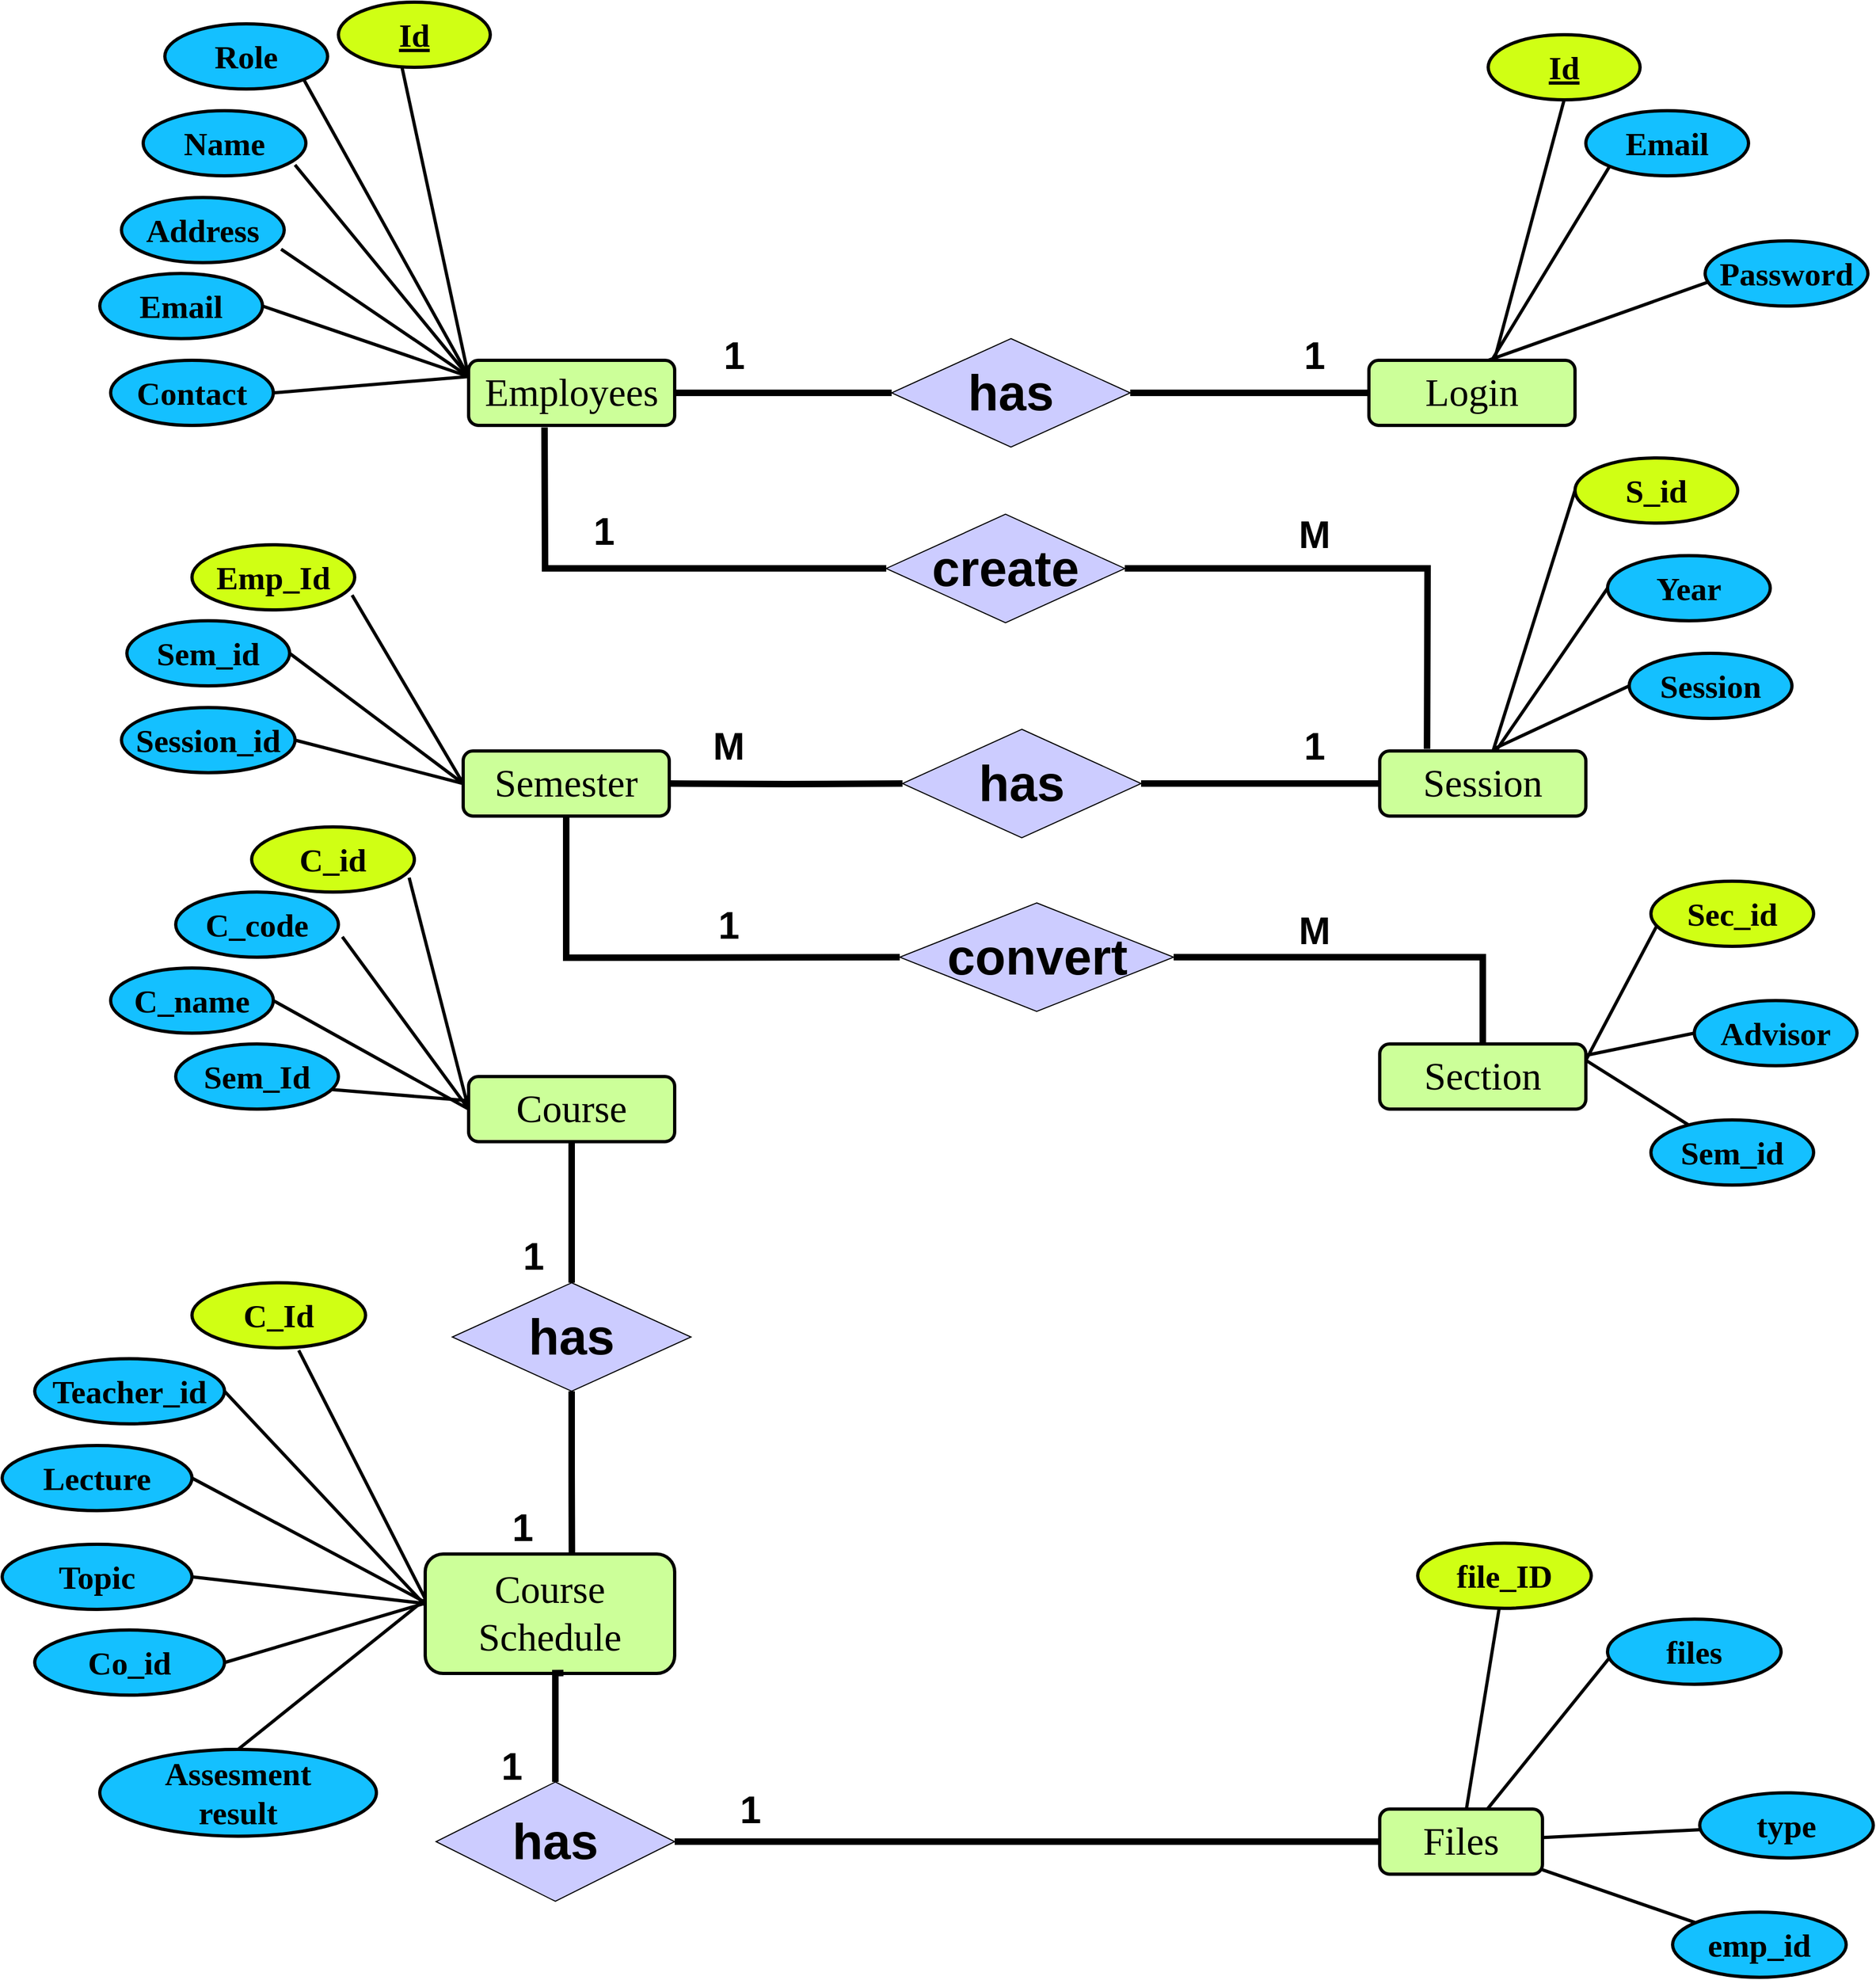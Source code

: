 <mxfile version="21.6.9" type="github">
  <diagram name="Page-1" id="MKXEDAJX9b4vZ7-DUKf_">
    <mxGraphModel dx="2600" dy="2043" grid="1" gridSize="10" guides="1" tooltips="1" connect="1" arrows="1" fold="1" page="1" pageScale="1" pageWidth="850" pageHeight="1100" math="0" shadow="0">
      <root>
        <mxCell id="0" />
        <mxCell id="1" parent="0" />
        <mxCell id="t-1NDhqBAFgVQCFe7ZYi-54" style="rounded=0;orthogonalLoop=1;jettySize=auto;html=1;entryX=0.5;entryY=1;entryDx=0;entryDy=0;strokeWidth=3;fontSize=12;fillColor=#14C0FF;endArrow=none;endFill=0;exitX=0;exitY=0.25;exitDx=0;exitDy=0;" parent="1" source="t-1NDhqBAFgVQCFe7ZYi-2" edge="1">
          <mxGeometry relative="1" as="geometry">
            <mxPoint x="80" y="-160" as="targetPoint" />
          </mxGeometry>
        </mxCell>
        <mxCell id="t-1NDhqBAFgVQCFe7ZYi-55" style="rounded=0;orthogonalLoop=1;jettySize=auto;html=1;entryX=1;entryY=1;entryDx=0;entryDy=0;fontSize=12;fillColor=#14C0FF;strokeWidth=3;endArrow=none;endFill=0;exitX=0;exitY=0.25;exitDx=0;exitDy=0;" parent="1" source="t-1NDhqBAFgVQCFe7ZYi-2" target="t-1NDhqBAFgVQCFe7ZYi-5" edge="1">
          <mxGeometry relative="1" as="geometry">
            <mxPoint x="22.35" y="-99.18" as="targetPoint" />
          </mxGeometry>
        </mxCell>
        <mxCell id="t-1NDhqBAFgVQCFe7ZYi-56" style="rounded=0;orthogonalLoop=1;jettySize=auto;html=1;entryX=0.933;entryY=0.833;entryDx=0;entryDy=0;entryPerimeter=0;fontSize=12;fillColor=#14C0FF;strokeWidth=3;endArrow=none;endFill=0;exitX=0;exitY=0.25;exitDx=0;exitDy=0;" parent="1" source="t-1NDhqBAFgVQCFe7ZYi-2" target="t-1NDhqBAFgVQCFe7ZYi-6" edge="1">
          <mxGeometry relative="1" as="geometry" />
        </mxCell>
        <mxCell id="t-1NDhqBAFgVQCFe7ZYi-57" style="rounded=0;orthogonalLoop=1;jettySize=auto;html=1;entryX=0.981;entryY=0.793;entryDx=0;entryDy=0;entryPerimeter=0;fontSize=12;fillColor=#14C0FF;strokeWidth=3;endArrow=none;endFill=0;exitX=0;exitY=0.25;exitDx=0;exitDy=0;" parent="1" source="t-1NDhqBAFgVQCFe7ZYi-2" target="t-1NDhqBAFgVQCFe7ZYi-7" edge="1">
          <mxGeometry relative="1" as="geometry" />
        </mxCell>
        <mxCell id="t-1NDhqBAFgVQCFe7ZYi-58" style="rounded=0;orthogonalLoop=1;jettySize=auto;html=1;entryX=1;entryY=0.5;entryDx=0;entryDy=0;endArrow=none;endFill=0;fontSize=12;fillColor=#14C0FF;strokeWidth=3;exitX=0;exitY=0.25;exitDx=0;exitDy=0;" parent="1" source="t-1NDhqBAFgVQCFe7ZYi-2" target="t-1NDhqBAFgVQCFe7ZYi-8" edge="1">
          <mxGeometry relative="1" as="geometry" />
        </mxCell>
        <mxCell id="t-1NDhqBAFgVQCFe7ZYi-59" style="rounded=0;orthogonalLoop=1;jettySize=auto;html=1;entryX=1;entryY=0.5;entryDx=0;entryDy=0;endArrow=none;endFill=0;fontSize=12;fillColor=#14C0FF;strokeWidth=3;exitX=0;exitY=0.25;exitDx=0;exitDy=0;" parent="1" source="t-1NDhqBAFgVQCFe7ZYi-2" target="t-1NDhqBAFgVQCFe7ZYi-9" edge="1">
          <mxGeometry relative="1" as="geometry" />
        </mxCell>
        <mxCell id="t-1NDhqBAFgVQCFe7ZYi-2" value="&lt;font style=&quot;font-size: 36px;&quot; face=&quot;Times New Roman&quot;&gt;Employees&lt;/font&gt;" style="rounded=1;whiteSpace=wrap;html=1;strokeWidth=3;strokeColor=#000000;fillColor=#CCFF99;" parent="1" vertex="1">
          <mxGeometry x="150" y="150" width="190" height="60" as="geometry" />
        </mxCell>
        <mxCell id="t-1NDhqBAFgVQCFe7ZYi-4" value="&lt;font style=&quot;font-size: 30px;&quot; face=&quot;Times New Roman&quot;&gt;&lt;b&gt;&lt;u&gt;Id&lt;/u&gt;&lt;/b&gt;&lt;/font&gt;" style="ellipse;whiteSpace=wrap;html=1;strokeWidth=3;fillColor=#D0FF14;" parent="1" vertex="1">
          <mxGeometry x="30" y="-180" width="140" height="60" as="geometry" />
        </mxCell>
        <mxCell id="t-1NDhqBAFgVQCFe7ZYi-5" value="&lt;font style=&quot;font-size: 30px;&quot; face=&quot;Times New Roman&quot;&gt;&lt;b&gt;Role&lt;/b&gt;&lt;/font&gt;" style="ellipse;whiteSpace=wrap;html=1;fillColor=#14C0FF;strokeWidth=3;" parent="1" vertex="1">
          <mxGeometry x="-130" y="-160" width="150" height="60" as="geometry" />
        </mxCell>
        <mxCell id="t-1NDhqBAFgVQCFe7ZYi-6" value="&lt;font style=&quot;font-size: 30px;&quot; face=&quot;Times New Roman&quot;&gt;&lt;b&gt;Name&lt;/b&gt;&lt;/font&gt;" style="ellipse;whiteSpace=wrap;html=1;fillColor=#14C0FF;strokeWidth=3;" parent="1" vertex="1">
          <mxGeometry x="-150" y="-80" width="150" height="60" as="geometry" />
        </mxCell>
        <mxCell id="t-1NDhqBAFgVQCFe7ZYi-7" value="&lt;font style=&quot;font-size: 30px;&quot; face=&quot;Times New Roman&quot;&gt;&lt;b&gt;Address&lt;/b&gt;&lt;/font&gt;" style="ellipse;whiteSpace=wrap;html=1;fillColor=#14C0FF;strokeWidth=3;" parent="1" vertex="1">
          <mxGeometry x="-170" width="150" height="60" as="geometry" />
        </mxCell>
        <mxCell id="t-1NDhqBAFgVQCFe7ZYi-8" value="&lt;font style=&quot;font-size: 30px;&quot; face=&quot;Times New Roman&quot;&gt;&lt;b&gt;Email&lt;/b&gt;&lt;/font&gt;" style="ellipse;whiteSpace=wrap;html=1;fillColor=#14C0FF;strokeWidth=3;" parent="1" vertex="1">
          <mxGeometry x="-190" y="70" width="150" height="60" as="geometry" />
        </mxCell>
        <mxCell id="t-1NDhqBAFgVQCFe7ZYi-9" value="&lt;font style=&quot;font-size: 30px;&quot; face=&quot;Times New Roman&quot;&gt;&lt;b&gt;Contact&lt;/b&gt;&lt;/font&gt;" style="ellipse;whiteSpace=wrap;html=1;fillColor=#14C0FF;strokeWidth=3;" parent="1" vertex="1">
          <mxGeometry x="-180" y="150" width="150" height="60" as="geometry" />
        </mxCell>
        <mxCell id="t-1NDhqBAFgVQCFe7ZYi-60" style="rounded=0;orthogonalLoop=1;jettySize=auto;html=1;entryX=0.5;entryY=1;entryDx=0;entryDy=0;endArrow=none;endFill=0;fontSize=12;fillColor=#14C0FF;strokeWidth=3;exitX=0.613;exitY=-0.053;exitDx=0;exitDy=0;exitPerimeter=0;" parent="1" source="t-1NDhqBAFgVQCFe7ZYi-10" target="t-1NDhqBAFgVQCFe7ZYi-11" edge="1">
          <mxGeometry relative="1" as="geometry" />
        </mxCell>
        <mxCell id="t-1NDhqBAFgVQCFe7ZYi-61" style="rounded=0;orthogonalLoop=1;jettySize=auto;html=1;entryX=0;entryY=1;entryDx=0;entryDy=0;endArrow=none;endFill=0;fontSize=12;fillColor=#14C0FF;strokeWidth=3;" parent="1" source="t-1NDhqBAFgVQCFe7ZYi-10" target="t-1NDhqBAFgVQCFe7ZYi-12" edge="1">
          <mxGeometry relative="1" as="geometry" />
        </mxCell>
        <mxCell id="t-1NDhqBAFgVQCFe7ZYi-62" style="rounded=0;orthogonalLoop=1;jettySize=auto;html=1;entryX=0.5;entryY=1;entryDx=0;entryDy=0;endArrow=none;endFill=0;fontSize=12;fillColor=#14C0FF;strokeWidth=3;" parent="1" edge="1">
          <mxGeometry relative="1" as="geometry">
            <mxPoint x="1090" y="150" as="sourcePoint" />
            <mxPoint x="1315" y="70" as="targetPoint" />
          </mxGeometry>
        </mxCell>
        <mxCell id="t-1NDhqBAFgVQCFe7ZYi-10" value="&lt;font style=&quot;font-size: 36px;&quot; face=&quot;Times New Roman&quot;&gt;Login&lt;/font&gt;" style="rounded=1;whiteSpace=wrap;html=1;strokeWidth=3;strokeColor=#000000;fillColor=#CCFF99;" parent="1" vertex="1">
          <mxGeometry x="980" y="150" width="190" height="60" as="geometry" />
        </mxCell>
        <mxCell id="t-1NDhqBAFgVQCFe7ZYi-11" value="&lt;font style=&quot;font-size: 30px;&quot; face=&quot;Times New Roman&quot;&gt;&lt;b&gt;&lt;u&gt;Id&lt;/u&gt;&lt;/b&gt;&lt;/font&gt;" style="ellipse;whiteSpace=wrap;html=1;strokeWidth=3;fillColor=#D0FF14;" parent="1" vertex="1">
          <mxGeometry x="1090" y="-150" width="140" height="60" as="geometry" />
        </mxCell>
        <mxCell id="t-1NDhqBAFgVQCFe7ZYi-12" value="&lt;font style=&quot;font-size: 30px;&quot; face=&quot;Times New Roman&quot;&gt;&lt;b&gt;Email&lt;/b&gt;&lt;/font&gt;" style="ellipse;whiteSpace=wrap;html=1;fillColor=#14C0FF;strokeWidth=3;" parent="1" vertex="1">
          <mxGeometry x="1180" y="-80" width="150" height="60" as="geometry" />
        </mxCell>
        <mxCell id="t-1NDhqBAFgVQCFe7ZYi-13" value="&lt;font style=&quot;font-size: 30px;&quot; face=&quot;Times New Roman&quot;&gt;&lt;b&gt;Password&lt;/b&gt;&lt;/font&gt;" style="ellipse;whiteSpace=wrap;html=1;fillColor=#14C0FF;strokeWidth=3;" parent="1" vertex="1">
          <mxGeometry x="1290" y="40" width="150" height="60" as="geometry" />
        </mxCell>
        <mxCell id="t-1NDhqBAFgVQCFe7ZYi-69" style="rounded=0;orthogonalLoop=1;jettySize=auto;html=1;entryX=0.968;entryY=0.78;entryDx=0;entryDy=0;entryPerimeter=0;endArrow=none;endFill=0;fontSize=12;fillColor=#14C0FF;strokeWidth=3;exitX=0;exitY=0.5;exitDx=0;exitDy=0;" parent="1" source="t-1NDhqBAFgVQCFe7ZYi-14" target="t-1NDhqBAFgVQCFe7ZYi-15" edge="1">
          <mxGeometry relative="1" as="geometry" />
        </mxCell>
        <mxCell id="t-1NDhqBAFgVQCFe7ZYi-70" style="rounded=0;orthogonalLoop=1;jettySize=auto;html=1;entryX=1.024;entryY=0.687;entryDx=0;entryDy=0;entryPerimeter=0;endArrow=none;endFill=0;fontSize=12;fillColor=#14C0FF;strokeWidth=3;exitX=0;exitY=0.5;exitDx=0;exitDy=0;" parent="1" source="t-1NDhqBAFgVQCFe7ZYi-14" target="t-1NDhqBAFgVQCFe7ZYi-16" edge="1">
          <mxGeometry relative="1" as="geometry" />
        </mxCell>
        <mxCell id="t-1NDhqBAFgVQCFe7ZYi-71" style="rounded=0;orthogonalLoop=1;jettySize=auto;html=1;entryX=1;entryY=0.5;entryDx=0;entryDy=0;endArrow=none;endFill=0;fontSize=12;fillColor=#14C0FF;strokeWidth=3;exitX=0;exitY=0.5;exitDx=0;exitDy=0;" parent="1" source="t-1NDhqBAFgVQCFe7ZYi-14" target="t-1NDhqBAFgVQCFe7ZYi-17" edge="1">
          <mxGeometry relative="1" as="geometry">
            <mxPoint x="1.65" y="749.18" as="targetPoint" />
          </mxGeometry>
        </mxCell>
        <mxCell id="t-1NDhqBAFgVQCFe7ZYi-72" style="rounded=0;orthogonalLoop=1;jettySize=auto;html=1;entryX=0.96;entryY=0.7;entryDx=0;entryDy=0;entryPerimeter=0;endArrow=none;endFill=0;fontSize=12;fillColor=#14C0FF;strokeWidth=3;" parent="1" source="t-1NDhqBAFgVQCFe7ZYi-14" target="t-1NDhqBAFgVQCFe7ZYi-18" edge="1">
          <mxGeometry relative="1" as="geometry" />
        </mxCell>
        <mxCell id="t-1NDhqBAFgVQCFe7ZYi-14" value="&lt;font style=&quot;font-size: 36px;&quot; face=&quot;Times New Roman&quot;&gt;Course&lt;/font&gt;" style="rounded=1;whiteSpace=wrap;html=1;strokeWidth=3;strokeColor=#000000;fillColor=#CCFF99;" parent="1" vertex="1">
          <mxGeometry x="150" y="810" width="190" height="60" as="geometry" />
        </mxCell>
        <mxCell id="t-1NDhqBAFgVQCFe7ZYi-15" value="&lt;font style=&quot;font-size: 30px;&quot; face=&quot;Times New Roman&quot;&gt;&lt;b&gt;C_id&lt;/b&gt;&lt;/font&gt;" style="ellipse;whiteSpace=wrap;html=1;fillColor=#D0FF14;strokeWidth=3;" parent="1" vertex="1">
          <mxGeometry x="-50" y="580" width="150" height="60" as="geometry" />
        </mxCell>
        <mxCell id="t-1NDhqBAFgVQCFe7ZYi-16" value="&lt;font style=&quot;font-size: 30px;&quot; face=&quot;Times New Roman&quot;&gt;&lt;b&gt;C_code&lt;/b&gt;&lt;/font&gt;" style="ellipse;whiteSpace=wrap;html=1;fillColor=#14C0FF;strokeWidth=3;" parent="1" vertex="1">
          <mxGeometry x="-120" y="640" width="150" height="60" as="geometry" />
        </mxCell>
        <mxCell id="t-1NDhqBAFgVQCFe7ZYi-17" value="&lt;font face=&quot;Times New Roman&quot;&gt;&lt;span style=&quot;font-size: 30px;&quot;&gt;C_name&lt;/span&gt;&lt;/font&gt;" style="ellipse;whiteSpace=wrap;html=1;fillColor=#14C0FF;strokeWidth=3;fontStyle=1" parent="1" vertex="1">
          <mxGeometry x="-180" y="710" width="150" height="60" as="geometry" />
        </mxCell>
        <mxCell id="t-1NDhqBAFgVQCFe7ZYi-18" value="&lt;font face=&quot;Times New Roman&quot;&gt;&lt;span style=&quot;font-size: 30px;&quot;&gt;Sem_Id&lt;/span&gt;&lt;/font&gt;" style="ellipse;whiteSpace=wrap;html=1;fillColor=#14C0FF;strokeWidth=3;fontStyle=1" parent="1" vertex="1">
          <mxGeometry x="-120" y="780" width="150" height="60" as="geometry" />
        </mxCell>
        <mxCell id="t-1NDhqBAFgVQCFe7ZYi-19" value="&lt;font face=&quot;Times New Roman&quot;&gt;&lt;span style=&quot;font-size: 30px;&quot;&gt;Emp_Id&lt;/span&gt;&lt;/font&gt;" style="ellipse;whiteSpace=wrap;html=1;fillColor=#D0FF14;strokeWidth=3;fontStyle=1" parent="1" vertex="1">
          <mxGeometry x="-105" y="320" width="150" height="60" as="geometry" />
        </mxCell>
        <mxCell id="t-1NDhqBAFgVQCFe7ZYi-63" style="rounded=0;orthogonalLoop=1;jettySize=auto;html=1;entryX=0;entryY=0.5;entryDx=0;entryDy=0;endArrow=none;endFill=0;fontSize=12;fillColor=#14C0FF;strokeWidth=3;" parent="1" source="t-1NDhqBAFgVQCFe7ZYi-20" target="t-1NDhqBAFgVQCFe7ZYi-25" edge="1">
          <mxGeometry relative="1" as="geometry" />
        </mxCell>
        <mxCell id="t-1NDhqBAFgVQCFe7ZYi-64" style="rounded=0;orthogonalLoop=1;jettySize=auto;html=1;entryX=0;entryY=0.5;entryDx=0;entryDy=0;endArrow=none;endFill=0;fontSize=12;fillColor=#14C0FF;strokeWidth=3;exitX=0.562;exitY=0.007;exitDx=0;exitDy=0;exitPerimeter=0;" parent="1" source="t-1NDhqBAFgVQCFe7ZYi-20" target="t-1NDhqBAFgVQCFe7ZYi-22" edge="1">
          <mxGeometry relative="1" as="geometry" />
        </mxCell>
        <mxCell id="t-1NDhqBAFgVQCFe7ZYi-65" style="rounded=0;orthogonalLoop=1;jettySize=auto;html=1;entryX=0;entryY=0.5;entryDx=0;entryDy=0;endArrow=none;endFill=0;fontSize=12;fillColor=#14C0FF;strokeWidth=3;exitX=0.554;exitY=-0.033;exitDx=0;exitDy=0;exitPerimeter=0;" parent="1" source="t-1NDhqBAFgVQCFe7ZYi-20" target="t-1NDhqBAFgVQCFe7ZYi-23" edge="1">
          <mxGeometry relative="1" as="geometry">
            <mxPoint x="1100" y="510" as="sourcePoint" />
          </mxGeometry>
        </mxCell>
        <mxCell id="t-1NDhqBAFgVQCFe7ZYi-20" value="&lt;font style=&quot;font-size: 36px;&quot; face=&quot;Times New Roman&quot;&gt;Session&lt;/font&gt;" style="rounded=1;whiteSpace=wrap;html=1;strokeWidth=3;strokeColor=#000000;fillColor=#CCFF99;" parent="1" vertex="1">
          <mxGeometry x="990" y="510" width="190" height="60" as="geometry" />
        </mxCell>
        <mxCell id="t-1NDhqBAFgVQCFe7ZYi-22" value="&lt;font style=&quot;font-size: 30px;&quot; face=&quot;Times New Roman&quot;&gt;&lt;b&gt;Year&lt;/b&gt;&lt;/font&gt;" style="ellipse;whiteSpace=wrap;html=1;fillColor=#14C0FF;strokeWidth=3;" parent="1" vertex="1">
          <mxGeometry x="1200" y="330" width="150" height="60" as="geometry" />
        </mxCell>
        <mxCell id="t-1NDhqBAFgVQCFe7ZYi-23" value="&lt;font style=&quot;font-size: 30px;&quot; face=&quot;Times New Roman&quot;&gt;&lt;b&gt;Session&lt;/b&gt;&lt;/font&gt;" style="ellipse;whiteSpace=wrap;html=1;fillColor=#14C0FF;strokeWidth=3;" parent="1" vertex="1">
          <mxGeometry x="1220" y="420" width="150" height="60" as="geometry" />
        </mxCell>
        <mxCell id="t-1NDhqBAFgVQCFe7ZYi-73" style="rounded=0;orthogonalLoop=1;jettySize=auto;html=1;entryX=0.984;entryY=0.773;entryDx=0;entryDy=0;entryPerimeter=0;endArrow=none;endFill=0;fontSize=12;fillColor=#14C0FF;strokeWidth=3;exitX=0;exitY=0.5;exitDx=0;exitDy=0;" parent="1" source="t-1NDhqBAFgVQCFe7ZYi-24" target="t-1NDhqBAFgVQCFe7ZYi-19" edge="1">
          <mxGeometry relative="1" as="geometry" />
        </mxCell>
        <mxCell id="t-1NDhqBAFgVQCFe7ZYi-74" style="rounded=0;orthogonalLoop=1;jettySize=auto;html=1;entryX=1;entryY=0.5;entryDx=0;entryDy=0;endArrow=none;endFill=0;fontSize=12;fillColor=#14C0FF;strokeWidth=3;exitX=0;exitY=0.5;exitDx=0;exitDy=0;" parent="1" source="t-1NDhqBAFgVQCFe7ZYi-24" target="t-1NDhqBAFgVQCFe7ZYi-26" edge="1">
          <mxGeometry relative="1" as="geometry" />
        </mxCell>
        <mxCell id="t-1NDhqBAFgVQCFe7ZYi-75" style="rounded=0;orthogonalLoop=1;jettySize=auto;html=1;entryX=1;entryY=0.5;entryDx=0;entryDy=0;endArrow=none;endFill=0;fontSize=12;fillColor=#14C0FF;strokeWidth=3;exitX=0;exitY=0.5;exitDx=0;exitDy=0;" parent="1" source="t-1NDhqBAFgVQCFe7ZYi-24" target="t-1NDhqBAFgVQCFe7ZYi-27" edge="1">
          <mxGeometry relative="1" as="geometry" />
        </mxCell>
        <mxCell id="t-1NDhqBAFgVQCFe7ZYi-24" value="&lt;font style=&quot;font-size: 36px;&quot; face=&quot;Times New Roman&quot;&gt;Semester&lt;/font&gt;" style="rounded=1;whiteSpace=wrap;html=1;strokeWidth=3;strokeColor=#000000;fillColor=#CCFF99;" parent="1" vertex="1">
          <mxGeometry x="145" y="510" width="190" height="60" as="geometry" />
        </mxCell>
        <mxCell id="t-1NDhqBAFgVQCFe7ZYi-25" value="&lt;font style=&quot;font-size: 30px;&quot; face=&quot;Times New Roman&quot;&gt;&lt;b&gt;S_id&lt;/b&gt;&lt;/font&gt;" style="ellipse;whiteSpace=wrap;html=1;fillColor=#D0FF14;strokeWidth=3;" parent="1" vertex="1">
          <mxGeometry x="1170" y="240" width="150" height="60" as="geometry" />
        </mxCell>
        <mxCell id="t-1NDhqBAFgVQCFe7ZYi-26" value="&lt;font style=&quot;font-size: 30px;&quot; face=&quot;Times New Roman&quot;&gt;&lt;b&gt;Sem_id&lt;/b&gt;&lt;/font&gt;" style="ellipse;whiteSpace=wrap;html=1;fillColor=#14C0FF;strokeWidth=3;" parent="1" vertex="1">
          <mxGeometry x="-165" y="390" width="150" height="60" as="geometry" />
        </mxCell>
        <mxCell id="t-1NDhqBAFgVQCFe7ZYi-27" value="&lt;font style=&quot;font-size: 30px;&quot; face=&quot;Times New Roman&quot;&gt;&lt;b&gt;Session_id&lt;/b&gt;&lt;/font&gt;" style="ellipse;whiteSpace=wrap;html=1;fillColor=#14C0FF;strokeWidth=3;" parent="1" vertex="1">
          <mxGeometry x="-170" y="470" width="160" height="60" as="geometry" />
        </mxCell>
        <mxCell id="t-1NDhqBAFgVQCFe7ZYi-66" style="rounded=0;orthogonalLoop=1;jettySize=auto;html=1;entryX=0.04;entryY=0.667;entryDx=0;entryDy=0;entryPerimeter=0;endArrow=none;endFill=0;fontSize=12;fillColor=#14C0FF;strokeWidth=3;exitX=1;exitY=0.25;exitDx=0;exitDy=0;" parent="1" source="t-1NDhqBAFgVQCFe7ZYi-28" target="t-1NDhqBAFgVQCFe7ZYi-29" edge="1">
          <mxGeometry relative="1" as="geometry" />
        </mxCell>
        <mxCell id="t-1NDhqBAFgVQCFe7ZYi-67" style="rounded=0;orthogonalLoop=1;jettySize=auto;html=1;entryX=0;entryY=0.5;entryDx=0;entryDy=0;endArrow=none;endFill=0;fontSize=12;fillColor=#14C0FF;strokeWidth=3;" parent="1" source="t-1NDhqBAFgVQCFe7ZYi-28" target="t-1NDhqBAFgVQCFe7ZYi-30" edge="1">
          <mxGeometry relative="1" as="geometry" />
        </mxCell>
        <mxCell id="t-1NDhqBAFgVQCFe7ZYi-68" style="rounded=0;orthogonalLoop=1;jettySize=auto;html=1;endArrow=none;endFill=0;fontSize=12;fillColor=#14C0FF;strokeWidth=3;exitX=1;exitY=0.25;exitDx=0;exitDy=0;" parent="1" source="t-1NDhqBAFgVQCFe7ZYi-28" target="t-1NDhqBAFgVQCFe7ZYi-31" edge="1">
          <mxGeometry relative="1" as="geometry" />
        </mxCell>
        <mxCell id="t-1NDhqBAFgVQCFe7ZYi-28" value="&lt;font style=&quot;font-size: 36px;&quot; face=&quot;Times New Roman&quot;&gt;Section&lt;/font&gt;" style="rounded=1;whiteSpace=wrap;html=1;strokeWidth=3;strokeColor=#000000;fillColor=#CCFF99;" parent="1" vertex="1">
          <mxGeometry x="990" y="780" width="190" height="60" as="geometry" />
        </mxCell>
        <mxCell id="t-1NDhqBAFgVQCFe7ZYi-29" value="&lt;font style=&quot;font-size: 30px;&quot; face=&quot;Times New Roman&quot;&gt;&lt;b&gt;Sec_id&lt;/b&gt;&lt;/font&gt;" style="ellipse;whiteSpace=wrap;html=1;fillColor=#D0FF14;strokeWidth=3;" parent="1" vertex="1">
          <mxGeometry x="1240" y="630" width="150" height="60" as="geometry" />
        </mxCell>
        <mxCell id="t-1NDhqBAFgVQCFe7ZYi-30" value="&lt;font style=&quot;font-size: 30px;&quot; face=&quot;Times New Roman&quot;&gt;&lt;b&gt;Advisor&lt;/b&gt;&lt;/font&gt;" style="ellipse;whiteSpace=wrap;html=1;fillColor=#14C0FF;strokeWidth=3;" parent="1" vertex="1">
          <mxGeometry x="1280" y="740" width="150" height="60" as="geometry" />
        </mxCell>
        <mxCell id="t-1NDhqBAFgVQCFe7ZYi-31" value="&lt;font style=&quot;font-size: 30px;&quot; face=&quot;Times New Roman&quot;&gt;&lt;b&gt;Sem_id&lt;/b&gt;&lt;/font&gt;" style="ellipse;whiteSpace=wrap;html=1;fillColor=#14C0FF;strokeWidth=3;" parent="1" vertex="1">
          <mxGeometry x="1240" y="850" width="150" height="60" as="geometry" />
        </mxCell>
        <mxCell id="t-1NDhqBAFgVQCFe7ZYi-76" style="rounded=0;orthogonalLoop=1;jettySize=auto;html=1;endArrow=none;endFill=0;fontSize=12;fillColor=#14C0FF;strokeWidth=3;exitX=0.01;exitY=0.415;exitDx=0;exitDy=0;exitPerimeter=0;entryX=0.615;entryY=1.039;entryDx=0;entryDy=0;entryPerimeter=0;" parent="1" source="t-1NDhqBAFgVQCFe7ZYi-32" edge="1" target="t-1NDhqBAFgVQCFe7ZYi-33">
          <mxGeometry relative="1" as="geometry">
            <mxPoint x="40" y="1140" as="targetPoint" />
          </mxGeometry>
        </mxCell>
        <mxCell id="t-1NDhqBAFgVQCFe7ZYi-77" style="rounded=0;orthogonalLoop=1;jettySize=auto;html=1;entryX=1;entryY=0.5;entryDx=0;entryDy=0;endArrow=none;endFill=0;fontSize=12;fillColor=#14C0FF;strokeWidth=3;exitX=0;exitY=0.429;exitDx=0;exitDy=0;exitPerimeter=0;" parent="1" source="t-1NDhqBAFgVQCFe7ZYi-32" target="t-1NDhqBAFgVQCFe7ZYi-34" edge="1">
          <mxGeometry relative="1" as="geometry">
            <mxPoint x="110" y="1305" as="sourcePoint" />
          </mxGeometry>
        </mxCell>
        <mxCell id="t-1NDhqBAFgVQCFe7ZYi-78" style="rounded=0;orthogonalLoop=1;jettySize=auto;html=1;entryX=1;entryY=0.5;entryDx=0;entryDy=0;endArrow=none;endFill=0;fontSize=12;fillColor=#14C0FF;strokeWidth=3;exitX=0.01;exitY=0.415;exitDx=0;exitDy=0;exitPerimeter=0;" parent="1" source="t-1NDhqBAFgVQCFe7ZYi-32" target="t-1NDhqBAFgVQCFe7ZYi-35" edge="1">
          <mxGeometry relative="1" as="geometry" />
        </mxCell>
        <mxCell id="t-1NDhqBAFgVQCFe7ZYi-79" style="rounded=0;orthogonalLoop=1;jettySize=auto;html=1;entryX=1;entryY=0.5;entryDx=0;entryDy=0;endArrow=none;endFill=0;fontSize=12;fillColor=#14C0FF;strokeWidth=3;exitX=0.003;exitY=0.415;exitDx=0;exitDy=0;exitPerimeter=0;" parent="1" source="t-1NDhqBAFgVQCFe7ZYi-32" target="t-1NDhqBAFgVQCFe7ZYi-36" edge="1">
          <mxGeometry relative="1" as="geometry" />
        </mxCell>
        <mxCell id="t-1NDhqBAFgVQCFe7ZYi-88" style="rounded=0;orthogonalLoop=1;jettySize=auto;html=1;entryX=1;entryY=0.5;entryDx=0;entryDy=0;endArrow=none;endFill=0;fontSize=12;fillColor=#14C0FF;strokeWidth=3;exitX=0.007;exitY=0.407;exitDx=0;exitDy=0;exitPerimeter=0;" parent="1" source="t-1NDhqBAFgVQCFe7ZYi-32" target="t-1NDhqBAFgVQCFe7ZYi-37" edge="1">
          <mxGeometry relative="1" as="geometry" />
        </mxCell>
        <mxCell id="t-1NDhqBAFgVQCFe7ZYi-89" style="rounded=0;orthogonalLoop=1;jettySize=auto;html=1;entryX=0.5;entryY=0;entryDx=0;entryDy=0;endArrow=none;endFill=0;fontSize=12;fillColor=#14C0FF;strokeWidth=3;exitX=-0.003;exitY=0.385;exitDx=0;exitDy=0;exitPerimeter=0;" parent="1" source="t-1NDhqBAFgVQCFe7ZYi-32" target="t-1NDhqBAFgVQCFe7ZYi-38" edge="1">
          <mxGeometry relative="1" as="geometry">
            <mxPoint x="110" y="1300" as="sourcePoint" />
          </mxGeometry>
        </mxCell>
        <mxCell id="t-1NDhqBAFgVQCFe7ZYi-32" value="&lt;font style=&quot;font-size: 36px;&quot; face=&quot;Times New Roman&quot;&gt;Course Schedule&lt;/font&gt;" style="rounded=1;whiteSpace=wrap;html=1;strokeWidth=3;strokeColor=#000000;fillColor=#CCFF99;" parent="1" vertex="1">
          <mxGeometry x="110" y="1250" width="230" height="110" as="geometry" />
        </mxCell>
        <mxCell id="t-1NDhqBAFgVQCFe7ZYi-33" value="&lt;font style=&quot;font-size: 30px;&quot; face=&quot;Times New Roman&quot;&gt;&lt;b&gt;C_Id&lt;/b&gt;&lt;/font&gt;" style="ellipse;whiteSpace=wrap;html=1;fillColor=#D0FF14;strokeWidth=3;" parent="1" vertex="1">
          <mxGeometry x="-105" y="1000" width="160" height="60" as="geometry" />
        </mxCell>
        <mxCell id="t-1NDhqBAFgVQCFe7ZYi-34" value="&lt;font face=&quot;Times New Roman&quot;&gt;&lt;span style=&quot;font-size: 30px;&quot;&gt;&lt;b&gt;Teacher_id&lt;/b&gt;&lt;/span&gt;&lt;/font&gt;" style="ellipse;whiteSpace=wrap;html=1;fillColor=#14C0FF;strokeWidth=3;" parent="1" vertex="1">
          <mxGeometry x="-250" y="1070" width="175" height="60" as="geometry" />
        </mxCell>
        <mxCell id="t-1NDhqBAFgVQCFe7ZYi-35" value="&lt;font face=&quot;Times New Roman&quot;&gt;&lt;span style=&quot;font-size: 30px;&quot;&gt;&lt;b&gt;Lecture&lt;/b&gt;&lt;/span&gt;&lt;/font&gt;" style="ellipse;whiteSpace=wrap;html=1;fillColor=#14C0FF;strokeWidth=3;" parent="1" vertex="1">
          <mxGeometry x="-280" y="1150" width="175" height="60" as="geometry" />
        </mxCell>
        <mxCell id="t-1NDhqBAFgVQCFe7ZYi-36" value="&lt;font face=&quot;Times New Roman&quot;&gt;&lt;span style=&quot;font-size: 30px;&quot;&gt;&lt;b&gt;Topic&lt;/b&gt;&lt;/span&gt;&lt;/font&gt;" style="ellipse;whiteSpace=wrap;html=1;fillColor=#14C0FF;strokeWidth=3;" parent="1" vertex="1">
          <mxGeometry x="-280" y="1241" width="175" height="60" as="geometry" />
        </mxCell>
        <mxCell id="t-1NDhqBAFgVQCFe7ZYi-37" value="&lt;font face=&quot;Times New Roman&quot;&gt;&lt;span style=&quot;font-size: 30px;&quot;&gt;&lt;b&gt;Co_id&lt;/b&gt;&lt;/span&gt;&lt;/font&gt;" style="ellipse;whiteSpace=wrap;html=1;fillColor=#14C0FF;strokeWidth=3;" parent="1" vertex="1">
          <mxGeometry x="-250" y="1320" width="175" height="60" as="geometry" />
        </mxCell>
        <mxCell id="t-1NDhqBAFgVQCFe7ZYi-38" value="&lt;font face=&quot;Times New Roman&quot;&gt;&lt;span style=&quot;font-size: 30px;&quot;&gt;&lt;b&gt;Assesment&lt;br&gt;result&lt;br&gt;&lt;/b&gt;&lt;/span&gt;&lt;/font&gt;" style="ellipse;whiteSpace=wrap;html=1;fillColor=#14C0FF;strokeWidth=3;" parent="1" vertex="1">
          <mxGeometry x="-190" y="1430" width="255" height="80" as="geometry" />
        </mxCell>
        <mxCell id="kPoV3ubZqlvMiErep5AZ-51" style="rounded=0;orthogonalLoop=1;jettySize=auto;html=1;strokeWidth=3;endArrow=none;endFill=0;" edge="1" parent="1" source="t-1NDhqBAFgVQCFe7ZYi-49" target="t-1NDhqBAFgVQCFe7ZYi-51">
          <mxGeometry relative="1" as="geometry" />
        </mxCell>
        <mxCell id="kPoV3ubZqlvMiErep5AZ-52" style="rounded=0;orthogonalLoop=1;jettySize=auto;html=1;strokeWidth=3;endArrow=none;endFill=0;" edge="1" parent="1" source="t-1NDhqBAFgVQCFe7ZYi-49" target="t-1NDhqBAFgVQCFe7ZYi-52">
          <mxGeometry relative="1" as="geometry" />
        </mxCell>
        <mxCell id="kPoV3ubZqlvMiErep5AZ-53" style="rounded=0;orthogonalLoop=1;jettySize=auto;html=1;entryX=0;entryY=0;entryDx=0;entryDy=0;strokeWidth=3;endArrow=none;endFill=0;" edge="1" parent="1" source="t-1NDhqBAFgVQCFe7ZYi-49" target="t-1NDhqBAFgVQCFe7ZYi-53">
          <mxGeometry relative="1" as="geometry" />
        </mxCell>
        <mxCell id="kPoV3ubZqlvMiErep5AZ-54" style="rounded=0;orthogonalLoop=1;jettySize=auto;html=1;strokeWidth=3;endArrow=none;endFill=0;" edge="1" parent="1" source="t-1NDhqBAFgVQCFe7ZYi-49" target="t-1NDhqBAFgVQCFe7ZYi-50">
          <mxGeometry relative="1" as="geometry" />
        </mxCell>
        <mxCell id="t-1NDhqBAFgVQCFe7ZYi-49" value="&lt;font style=&quot;font-size: 36px;&quot; face=&quot;Times New Roman&quot;&gt;Files&lt;/font&gt;" style="rounded=1;whiteSpace=wrap;html=1;strokeWidth=3;strokeColor=#000000;fillColor=#CCFF99;" parent="1" vertex="1">
          <mxGeometry x="990" y="1485" width="150" height="60" as="geometry" />
        </mxCell>
        <mxCell id="t-1NDhqBAFgVQCFe7ZYi-50" value="&lt;font style=&quot;font-size: 30px;&quot; face=&quot;Times New Roman&quot;&gt;&lt;b&gt;file_ID&lt;/b&gt;&lt;/font&gt;" style="ellipse;whiteSpace=wrap;html=1;fillColor=#D0FF14;strokeWidth=3;" parent="1" vertex="1">
          <mxGeometry x="1025" y="1240" width="160" height="60" as="geometry" />
        </mxCell>
        <mxCell id="t-1NDhqBAFgVQCFe7ZYi-51" value="&lt;font style=&quot;font-size: 30px;&quot; face=&quot;Times New Roman&quot;&gt;&lt;b&gt;emp_id&lt;/b&gt;&lt;/font&gt;" style="ellipse;whiteSpace=wrap;html=1;fillColor=#14C0FF;strokeWidth=3;" parent="1" vertex="1">
          <mxGeometry x="1260" y="1580" width="160" height="60" as="geometry" />
        </mxCell>
        <mxCell id="t-1NDhqBAFgVQCFe7ZYi-52" value="&lt;font style=&quot;font-size: 30px;&quot; face=&quot;Times New Roman&quot;&gt;&lt;b&gt;type&lt;/b&gt;&lt;/font&gt;" style="ellipse;whiteSpace=wrap;html=1;fillColor=#14C0FF;strokeWidth=3;" parent="1" vertex="1">
          <mxGeometry x="1285" y="1470" width="160" height="60" as="geometry" />
        </mxCell>
        <mxCell id="t-1NDhqBAFgVQCFe7ZYi-53" value="&lt;font style=&quot;font-size: 30px;&quot; face=&quot;Times New Roman&quot;&gt;&lt;b&gt;files&lt;/b&gt;&lt;/font&gt;" style="ellipse;whiteSpace=wrap;html=1;fillColor=#14C0FF;strokeWidth=3;" parent="1" vertex="1">
          <mxGeometry x="1200" y="1310" width="160" height="60" as="geometry" />
        </mxCell>
        <mxCell id="kPoV3ubZqlvMiErep5AZ-2" style="edgeStyle=orthogonalEdgeStyle;rounded=0;orthogonalLoop=1;jettySize=auto;html=1;entryX=1;entryY=0.5;entryDx=0;entryDy=0;endArrow=none;endFill=0;strokeWidth=6;" edge="1" parent="1" source="kPoV3ubZqlvMiErep5AZ-1" target="t-1NDhqBAFgVQCFe7ZYi-2">
          <mxGeometry relative="1" as="geometry" />
        </mxCell>
        <mxCell id="kPoV3ubZqlvMiErep5AZ-3" style="edgeStyle=orthogonalEdgeStyle;rounded=0;orthogonalLoop=1;jettySize=auto;html=1;entryX=0;entryY=0.5;entryDx=0;entryDy=0;endArrow=none;endFill=0;strokeWidth=6;" edge="1" parent="1" source="kPoV3ubZqlvMiErep5AZ-1" target="t-1NDhqBAFgVQCFe7ZYi-10">
          <mxGeometry relative="1" as="geometry" />
        </mxCell>
        <mxCell id="kPoV3ubZqlvMiErep5AZ-1" value="&lt;h1&gt;&lt;font size=&quot;1&quot; style=&quot;&quot;&gt;&lt;b style=&quot;font-size: 46px;&quot;&gt;has&lt;/b&gt;&lt;/font&gt;&lt;/h1&gt;" style="rhombus;whiteSpace=wrap;html=1;fillColor=#CCCCFF;" vertex="1" parent="1">
          <mxGeometry x="540" y="130" width="220" height="100" as="geometry" />
        </mxCell>
        <mxCell id="kPoV3ubZqlvMiErep5AZ-4" value="&lt;h1&gt;&lt;font style=&quot;font-size: 35px; background-color: rgb(255, 255, 255);&quot;&gt;1&lt;/font&gt;&lt;/h1&gt;" style="text;html=1;strokeColor=none;fillColor=none;align=center;verticalAlign=middle;whiteSpace=wrap;rounded=0;" vertex="1" parent="1">
          <mxGeometry x="365" y="130" width="60" height="30" as="geometry" />
        </mxCell>
        <mxCell id="kPoV3ubZqlvMiErep5AZ-7" value="&lt;h1&gt;&lt;font style=&quot;font-size: 35px; background-color: rgb(255, 255, 255);&quot;&gt;1&lt;/font&gt;&lt;/h1&gt;" style="text;html=1;strokeColor=none;fillColor=none;align=center;verticalAlign=middle;whiteSpace=wrap;rounded=0;" vertex="1" parent="1">
          <mxGeometry x="900" y="130" width="60" height="30" as="geometry" />
        </mxCell>
        <mxCell id="kPoV3ubZqlvMiErep5AZ-8" style="edgeStyle=orthogonalEdgeStyle;rounded=0;orthogonalLoop=1;jettySize=auto;html=1;entryX=0.5;entryY=1;entryDx=0;entryDy=0;endArrow=none;endFill=0;strokeWidth=6;" edge="1" parent="1" source="kPoV3ubZqlvMiErep5AZ-10">
          <mxGeometry relative="1" as="geometry">
            <mxPoint x="220" y="211.83" as="targetPoint" />
          </mxGeometry>
        </mxCell>
        <mxCell id="kPoV3ubZqlvMiErep5AZ-9" style="edgeStyle=orthogonalEdgeStyle;rounded=0;orthogonalLoop=1;jettySize=auto;html=1;entryX=0.361;entryY=-0.061;entryDx=0;entryDy=0;endArrow=none;endFill=0;strokeWidth=6;entryPerimeter=0;" edge="1" parent="1" source="kPoV3ubZqlvMiErep5AZ-10">
          <mxGeometry relative="1" as="geometry">
            <mxPoint x="1033.59" y="508.17" as="targetPoint" />
          </mxGeometry>
        </mxCell>
        <mxCell id="kPoV3ubZqlvMiErep5AZ-10" value="&lt;h1&gt;&lt;font size=&quot;1&quot; style=&quot;&quot;&gt;&lt;b style=&quot;font-size: 46px;&quot;&gt;create&lt;/b&gt;&lt;/font&gt;&lt;/h1&gt;" style="rhombus;whiteSpace=wrap;html=1;fillColor=#CCCCFF;" vertex="1" parent="1">
          <mxGeometry x="535" y="291.83" width="220" height="100" as="geometry" />
        </mxCell>
        <mxCell id="kPoV3ubZqlvMiErep5AZ-11" value="&lt;h1&gt;&lt;font style=&quot;font-size: 35px; background-color: rgb(255, 255, 255);&quot;&gt;1&lt;/font&gt;&lt;/h1&gt;" style="text;html=1;strokeColor=none;fillColor=none;align=center;verticalAlign=middle;whiteSpace=wrap;rounded=0;" vertex="1" parent="1">
          <mxGeometry x="245" y="291.83" width="60" height="30" as="geometry" />
        </mxCell>
        <mxCell id="kPoV3ubZqlvMiErep5AZ-12" value="&lt;h1&gt;&lt;font style=&quot;font-size: 35px; background-color: rgb(255, 255, 255);&quot;&gt;M&lt;/font&gt;&lt;/h1&gt;" style="text;html=1;strokeColor=none;fillColor=none;align=center;verticalAlign=middle;whiteSpace=wrap;rounded=0;" vertex="1" parent="1">
          <mxGeometry x="900" y="295.0" width="60" height="30" as="geometry" />
        </mxCell>
        <mxCell id="kPoV3ubZqlvMiErep5AZ-14" style="edgeStyle=orthogonalEdgeStyle;rounded=0;orthogonalLoop=1;jettySize=auto;html=1;entryX=0;entryY=0.5;entryDx=0;entryDy=0;endArrow=none;endFill=0;strokeWidth=6;" edge="1" parent="1" source="kPoV3ubZqlvMiErep5AZ-15" target="t-1NDhqBAFgVQCFe7ZYi-20">
          <mxGeometry relative="1" as="geometry">
            <mxPoint x="990" y="530" as="targetPoint" />
          </mxGeometry>
        </mxCell>
        <mxCell id="kPoV3ubZqlvMiErep5AZ-15" value="&lt;h1&gt;&lt;font size=&quot;1&quot; style=&quot;&quot;&gt;&lt;b style=&quot;font-size: 46px;&quot;&gt;has&lt;/b&gt;&lt;/font&gt;&lt;/h1&gt;" style="rhombus;whiteSpace=wrap;html=1;fillColor=#CCCCFF;" vertex="1" parent="1">
          <mxGeometry x="550" y="490" width="220" height="100" as="geometry" />
        </mxCell>
        <mxCell id="kPoV3ubZqlvMiErep5AZ-16" style="edgeStyle=orthogonalEdgeStyle;rounded=0;orthogonalLoop=1;jettySize=auto;html=1;entryX=1;entryY=0.5;entryDx=0;entryDy=0;endArrow=none;endFill=0;strokeWidth=6;" edge="1" parent="1" target="t-1NDhqBAFgVQCFe7ZYi-24">
          <mxGeometry relative="1" as="geometry">
            <mxPoint x="-410" y="540" as="targetPoint" />
            <mxPoint x="550" y="540" as="sourcePoint" />
          </mxGeometry>
        </mxCell>
        <mxCell id="kPoV3ubZqlvMiErep5AZ-17" value="&lt;h1&gt;&lt;font style=&quot;font-size: 35px; background-color: rgb(255, 255, 255);&quot;&gt;1&lt;/font&gt;&lt;/h1&gt;" style="text;html=1;strokeColor=none;fillColor=none;align=center;verticalAlign=middle;whiteSpace=wrap;rounded=0;" vertex="1" parent="1">
          <mxGeometry x="900" y="490" width="60" height="30" as="geometry" />
        </mxCell>
        <mxCell id="kPoV3ubZqlvMiErep5AZ-18" value="&lt;h1&gt;&lt;font style=&quot;font-size: 35px; background-color: rgb(255, 255, 255);&quot;&gt;M&lt;/font&gt;&lt;/h1&gt;" style="text;html=1;strokeColor=none;fillColor=none;align=center;verticalAlign=middle;whiteSpace=wrap;rounded=0;" vertex="1" parent="1">
          <mxGeometry x="360" y="490.0" width="60" height="30" as="geometry" />
        </mxCell>
        <mxCell id="kPoV3ubZqlvMiErep5AZ-19" style="edgeStyle=orthogonalEdgeStyle;rounded=0;orthogonalLoop=1;jettySize=auto;html=1;entryX=0.5;entryY=0;entryDx=0;entryDy=0;endArrow=none;endFill=0;strokeWidth=6;" edge="1" parent="1" source="kPoV3ubZqlvMiErep5AZ-20" target="t-1NDhqBAFgVQCFe7ZYi-28">
          <mxGeometry relative="1" as="geometry">
            <mxPoint x="987.5" y="700" as="targetPoint" />
          </mxGeometry>
        </mxCell>
        <mxCell id="kPoV3ubZqlvMiErep5AZ-20" value="&lt;h1&gt;&lt;font size=&quot;1&quot; style=&quot;&quot;&gt;&lt;b style=&quot;font-size: 46px;&quot;&gt;convert&lt;/b&gt;&lt;/font&gt;&lt;/h1&gt;" style="rhombus;whiteSpace=wrap;html=1;fillColor=#CCCCFF;" vertex="1" parent="1">
          <mxGeometry x="547.5" y="650" width="252.5" height="100" as="geometry" />
        </mxCell>
        <mxCell id="kPoV3ubZqlvMiErep5AZ-21" style="edgeStyle=orthogonalEdgeStyle;rounded=0;orthogonalLoop=1;jettySize=auto;html=1;entryX=0.5;entryY=1;entryDx=0;entryDy=0;endArrow=none;endFill=0;strokeWidth=6;" edge="1" parent="1" target="t-1NDhqBAFgVQCFe7ZYi-24">
          <mxGeometry relative="1" as="geometry">
            <mxPoint x="332.5" y="700" as="targetPoint" />
            <mxPoint x="547.5" y="700" as="sourcePoint" />
          </mxGeometry>
        </mxCell>
        <mxCell id="kPoV3ubZqlvMiErep5AZ-25" value="&lt;h1&gt;&lt;font style=&quot;font-size: 35px; background-color: rgb(255, 255, 255);&quot;&gt;1&lt;/font&gt;&lt;/h1&gt;" style="text;html=1;strokeColor=none;fillColor=none;align=center;verticalAlign=middle;whiteSpace=wrap;rounded=0;" vertex="1" parent="1">
          <mxGeometry x="360" y="655" width="60" height="30" as="geometry" />
        </mxCell>
        <mxCell id="kPoV3ubZqlvMiErep5AZ-26" value="&lt;h1&gt;&lt;font style=&quot;font-size: 35px; background-color: rgb(255, 255, 255);&quot;&gt;M&lt;/font&gt;&lt;/h1&gt;" style="text;html=1;strokeColor=none;fillColor=none;align=center;verticalAlign=middle;whiteSpace=wrap;rounded=0;" vertex="1" parent="1">
          <mxGeometry x="900" y="660" width="60" height="30" as="geometry" />
        </mxCell>
        <mxCell id="kPoV3ubZqlvMiErep5AZ-43" style="edgeStyle=orthogonalEdgeStyle;rounded=0;orthogonalLoop=1;jettySize=auto;html=1;entryX=0.5;entryY=1;entryDx=0;entryDy=0;endArrow=none;endFill=0;strokeWidth=6;" edge="1" parent="1" source="kPoV3ubZqlvMiErep5AZ-41" target="t-1NDhqBAFgVQCFe7ZYi-14">
          <mxGeometry relative="1" as="geometry" />
        </mxCell>
        <mxCell id="kPoV3ubZqlvMiErep5AZ-44" style="edgeStyle=orthogonalEdgeStyle;rounded=0;orthogonalLoop=1;jettySize=auto;html=1;entryX=0.588;entryY=0.003;entryDx=0;entryDy=0;entryPerimeter=0;endArrow=none;endFill=0;strokeWidth=6;" edge="1" parent="1" source="kPoV3ubZqlvMiErep5AZ-41" target="t-1NDhqBAFgVQCFe7ZYi-32">
          <mxGeometry relative="1" as="geometry" />
        </mxCell>
        <mxCell id="kPoV3ubZqlvMiErep5AZ-41" value="&lt;h1&gt;&lt;font size=&quot;1&quot; style=&quot;&quot;&gt;&lt;b style=&quot;font-size: 46px;&quot;&gt;has&lt;/b&gt;&lt;/font&gt;&lt;/h1&gt;" style="rhombus;whiteSpace=wrap;html=1;fillColor=#CCCCFF;" vertex="1" parent="1">
          <mxGeometry x="135" y="1000" width="220" height="100" as="geometry" />
        </mxCell>
        <mxCell id="kPoV3ubZqlvMiErep5AZ-49" style="edgeStyle=orthogonalEdgeStyle;rounded=0;orthogonalLoop=1;jettySize=auto;html=1;entryX=0;entryY=0.5;entryDx=0;entryDy=0;endArrow=none;endFill=0;strokeWidth=6;" edge="1" parent="1" source="kPoV3ubZqlvMiErep5AZ-48" target="t-1NDhqBAFgVQCFe7ZYi-49">
          <mxGeometry relative="1" as="geometry" />
        </mxCell>
        <mxCell id="kPoV3ubZqlvMiErep5AZ-50" style="edgeStyle=orthogonalEdgeStyle;rounded=0;orthogonalLoop=1;jettySize=auto;html=1;entryX=0.554;entryY=0.997;entryDx=0;entryDy=0;entryPerimeter=0;endArrow=none;endFill=0;strokeWidth=6;" edge="1" parent="1" source="kPoV3ubZqlvMiErep5AZ-48" target="t-1NDhqBAFgVQCFe7ZYi-32">
          <mxGeometry relative="1" as="geometry">
            <Array as="points">
              <mxPoint x="230" y="1360" />
            </Array>
          </mxGeometry>
        </mxCell>
        <mxCell id="kPoV3ubZqlvMiErep5AZ-48" value="&lt;h1&gt;&lt;font size=&quot;1&quot; style=&quot;&quot;&gt;&lt;b style=&quot;font-size: 46px;&quot;&gt;has&lt;/b&gt;&lt;/font&gt;&lt;/h1&gt;" style="rhombus;whiteSpace=wrap;html=1;fillColor=#CCCCFF;" vertex="1" parent="1">
          <mxGeometry x="120" y="1460" width="220" height="110" as="geometry" />
        </mxCell>
        <mxCell id="kPoV3ubZqlvMiErep5AZ-58" value="&lt;h1&gt;&lt;font style=&quot;font-size: 35px; background-color: rgb(255, 255, 255);&quot;&gt;1&lt;/font&gt;&lt;/h1&gt;" style="text;html=1;strokeColor=none;fillColor=none;align=center;verticalAlign=middle;whiteSpace=wrap;rounded=0;" vertex="1" parent="1">
          <mxGeometry x="180" y="960" width="60" height="30" as="geometry" />
        </mxCell>
        <mxCell id="kPoV3ubZqlvMiErep5AZ-59" value="&lt;h1&gt;&lt;font style=&quot;font-size: 35px; background-color: rgb(255, 255, 255);&quot;&gt;1&lt;/font&gt;&lt;/h1&gt;" style="text;html=1;strokeColor=none;fillColor=none;align=center;verticalAlign=middle;whiteSpace=wrap;rounded=0;" vertex="1" parent="1">
          <mxGeometry x="170" y="1210" width="60" height="30" as="geometry" />
        </mxCell>
        <mxCell id="kPoV3ubZqlvMiErep5AZ-62" value="&lt;h1&gt;&lt;font style=&quot;font-size: 35px; background-color: rgb(255, 255, 255);&quot;&gt;1&lt;/font&gt;&lt;/h1&gt;" style="text;html=1;strokeColor=none;fillColor=none;align=center;verticalAlign=middle;whiteSpace=wrap;rounded=0;" vertex="1" parent="1">
          <mxGeometry x="160" y="1430" width="60" height="30" as="geometry" />
        </mxCell>
        <mxCell id="kPoV3ubZqlvMiErep5AZ-63" value="&lt;h1&gt;&lt;font style=&quot;font-size: 35px; background-color: rgb(255, 255, 255);&quot;&gt;1&lt;/font&gt;&lt;/h1&gt;" style="text;html=1;strokeColor=none;fillColor=none;align=center;verticalAlign=middle;whiteSpace=wrap;rounded=0;" vertex="1" parent="1">
          <mxGeometry x="380" y="1470" width="60" height="30" as="geometry" />
        </mxCell>
      </root>
    </mxGraphModel>
  </diagram>
</mxfile>
